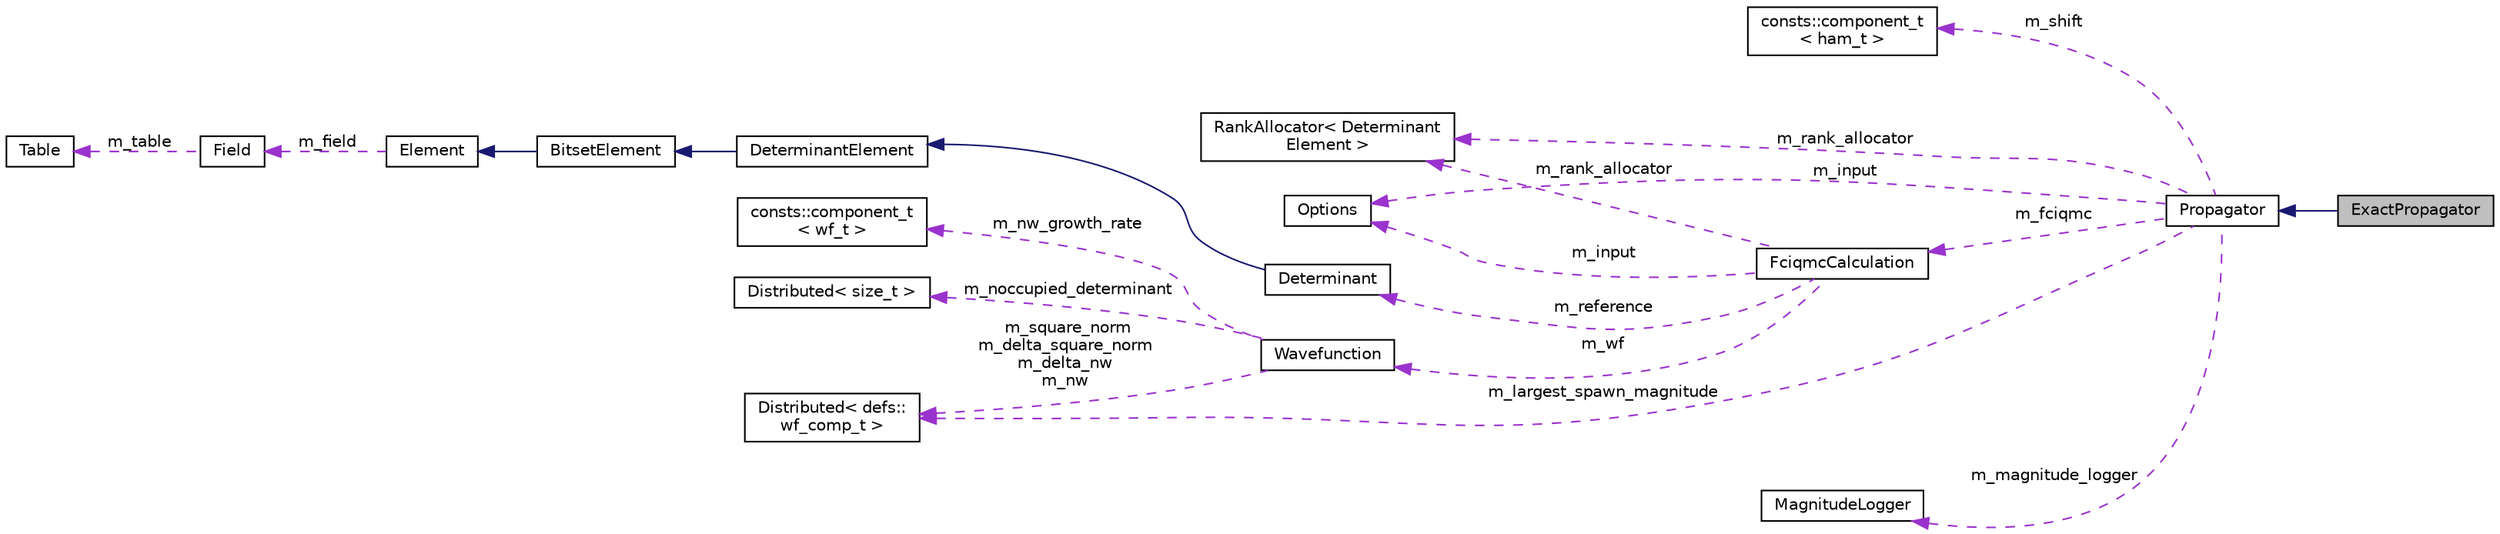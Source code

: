 digraph "ExactPropagator"
{
  edge [fontname="Helvetica",fontsize="10",labelfontname="Helvetica",labelfontsize="10"];
  node [fontname="Helvetica",fontsize="10",shape=record];
  rankdir="LR";
  Node1 [label="ExactPropagator",height=0.2,width=0.4,color="black", fillcolor="grey75", style="filled", fontcolor="black"];
  Node2 -> Node1 [dir="back",color="midnightblue",fontsize="10",style="solid",fontname="Helvetica"];
  Node2 [label="Propagator",height=0.2,width=0.4,color="black", fillcolor="white", style="filled",URL="$classPropagator.html"];
  Node3 -> Node2 [dir="back",color="darkorchid3",fontsize="10",style="dashed",label=" m_shift" ,fontname="Helvetica"];
  Node3 [label="consts::component_t\l\< ham_t \>",height=0.2,width=0.4,color="black", fillcolor="white", style="filled",URL="$structconsts_1_1component__t.html"];
  Node4 -> Node2 [dir="back",color="darkorchid3",fontsize="10",style="dashed",label=" m_input" ,fontname="Helvetica"];
  Node4 [label="Options",height=0.2,width=0.4,color="black", fillcolor="white", style="filled",URL="$structOptions.html"];
  Node5 -> Node2 [dir="back",color="darkorchid3",fontsize="10",style="dashed",label=" m_fciqmc" ,fontname="Helvetica"];
  Node5 [label="FciqmcCalculation",height=0.2,width=0.4,color="black", fillcolor="white", style="filled",URL="$classFciqmcCalculation.html"];
  Node4 -> Node5 [dir="back",color="darkorchid3",fontsize="10",style="dashed",label=" m_input" ,fontname="Helvetica"];
  Node6 -> Node5 [dir="back",color="darkorchid3",fontsize="10",style="dashed",label=" m_rank_allocator" ,fontname="Helvetica"];
  Node6 [label="RankAllocator\< Determinant\lElement \>",height=0.2,width=0.4,color="black", fillcolor="white", style="filled",URL="$classRankAllocator.html"];
  Node7 -> Node5 [dir="back",color="darkorchid3",fontsize="10",style="dashed",label=" m_reference" ,fontname="Helvetica"];
  Node7 [label="Determinant",height=0.2,width=0.4,color="black", fillcolor="white", style="filled",URL="$classDeterminant.html"];
  Node8 -> Node7 [dir="back",color="midnightblue",fontsize="10",style="solid",fontname="Helvetica"];
  Node8 [label="DeterminantElement",height=0.2,width=0.4,color="black", fillcolor="white", style="filled",URL="$classDeterminantElement.html"];
  Node9 -> Node8 [dir="back",color="midnightblue",fontsize="10",style="solid",fontname="Helvetica"];
  Node9 [label="BitsetElement",height=0.2,width=0.4,color="black", fillcolor="white", style="filled",URL="$classBitsetElement.html"];
  Node10 -> Node9 [dir="back",color="midnightblue",fontsize="10",style="solid",fontname="Helvetica"];
  Node10 [label="Element",height=0.2,width=0.4,color="black", fillcolor="white", style="filled",URL="$classElement.html"];
  Node11 -> Node10 [dir="back",color="darkorchid3",fontsize="10",style="dashed",label=" m_field" ,fontname="Helvetica"];
  Node11 [label="Field",height=0.2,width=0.4,color="black", fillcolor="white", style="filled",URL="$classField.html"];
  Node12 -> Node11 [dir="back",color="darkorchid3",fontsize="10",style="dashed",label=" m_table" ,fontname="Helvetica"];
  Node12 [label="Table",height=0.2,width=0.4,color="black", fillcolor="white", style="filled",URL="$classTable.html"];
  Node13 -> Node5 [dir="back",color="darkorchid3",fontsize="10",style="dashed",label=" m_wf" ,fontname="Helvetica"];
  Node13 [label="Wavefunction",height=0.2,width=0.4,color="black", fillcolor="white", style="filled",URL="$classWavefunction.html"];
  Node14 -> Node13 [dir="back",color="darkorchid3",fontsize="10",style="dashed",label=" m_square_norm\nm_delta_square_norm\nm_delta_nw\nm_nw" ,fontname="Helvetica"];
  Node14 [label="Distributed\< defs::\lwf_comp_t \>",height=0.2,width=0.4,color="black", fillcolor="white", style="filled",URL="$classDistributed.html"];
  Node15 -> Node13 [dir="back",color="darkorchid3",fontsize="10",style="dashed",label=" m_nw_growth_rate" ,fontname="Helvetica"];
  Node15 [label="consts::component_t\l\< wf_t \>",height=0.2,width=0.4,color="black", fillcolor="white", style="filled",URL="$structconsts_1_1component__t.html"];
  Node16 -> Node13 [dir="back",color="darkorchid3",fontsize="10",style="dashed",label=" m_noccupied_determinant" ,fontname="Helvetica"];
  Node16 [label="Distributed\< size_t \>",height=0.2,width=0.4,color="black", fillcolor="white", style="filled",URL="$classDistributed.html"];
  Node6 -> Node2 [dir="back",color="darkorchid3",fontsize="10",style="dashed",label=" m_rank_allocator" ,fontname="Helvetica"];
  Node17 -> Node2 [dir="back",color="darkorchid3",fontsize="10",style="dashed",label=" m_magnitude_logger" ,fontname="Helvetica"];
  Node17 [label="MagnitudeLogger",height=0.2,width=0.4,color="black", fillcolor="white", style="filled",URL="$classMagnitudeLogger.html"];
  Node14 -> Node2 [dir="back",color="darkorchid3",fontsize="10",style="dashed",label=" m_largest_spawn_magnitude" ,fontname="Helvetica"];
}
